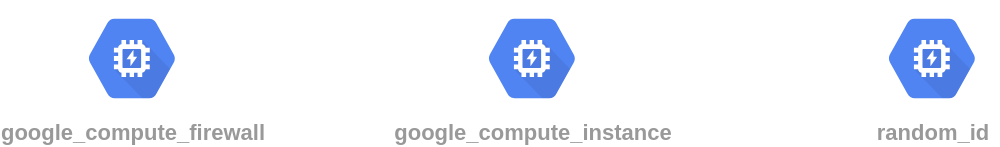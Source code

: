 <?xml version="1.0" encoding="UTF-8"?>
<mxGraphModel gridSize="10" pageWidth="850" pageHeight="1100">
    <root>
        <mxCell id="0"/>
        <mxCell id="1" parent="0"/>
        <mxCell id="2" value="google_compute_firewall" style="sketch=0;html=1;fillColor=#5184F3;strokeColor=none;verticalAlign=top;labelPosition=center;verticalLabelPosition=bottom;align=center;spacingTop=-6;fontSize=11;fontStyle=1;fontColor=#999999;shape=mxgraph.gcp2.hexIcon;prIcon=gpu" parent="1" vertex="1">
            <mxGeometry x="225" y="550" width="66" height="58.5" as="geometry"/>
        </mxCell>
        <mxCell id="3" value="google_compute_instance" style="sketch=0;html=1;fillColor=#5184F3;strokeColor=none;verticalAlign=top;labelPosition=center;verticalLabelPosition=bottom;align=center;spacingTop=-6;fontSize=11;fontStyle=1;fontColor=#999999;shape=mxgraph.gcp2.hexIcon;prIcon=gpu" parent="1" vertex="1">
            <mxGeometry x="425" y="550" width="66" height="58.5" as="geometry"/>
        </mxCell>
        <mxCell id="4" value="random_id" style="sketch=0;html=1;fillColor=#5184F3;strokeColor=none;verticalAlign=top;labelPosition=center;verticalLabelPosition=bottom;align=center;spacingTop=-6;fontSize=11;fontStyle=1;fontColor=#999999;shape=mxgraph.gcp2.hexIcon;prIcon=gpu" parent="1" vertex="1">
            <mxGeometry x="625" y="550" width="66" height="58.5" as="geometry"/>
        </mxCell>
    </root>
</mxGraphModel>

